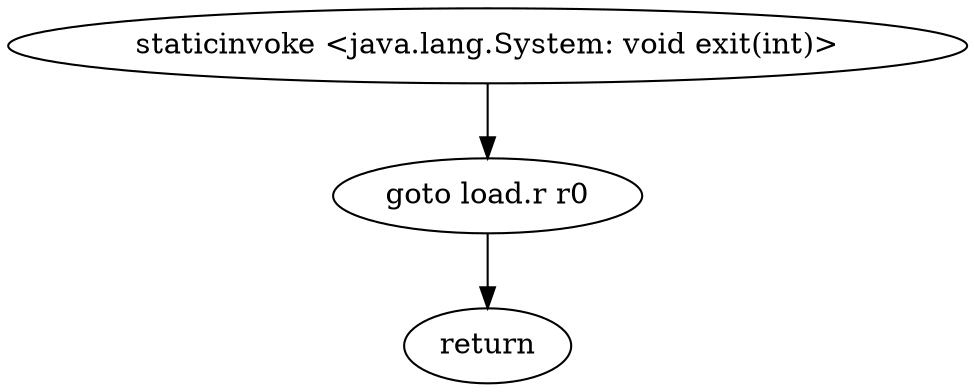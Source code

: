 digraph "" {
"staticinvoke <java.lang.System: void exit(int)>";
 "staticinvoke <java.lang.System: void exit(int)>"->"goto load.r r0";
 "goto load.r r0"->"return";
"staticinvoke <java.lang.System: void exit(int)>";
"goto load.r r0";
}
